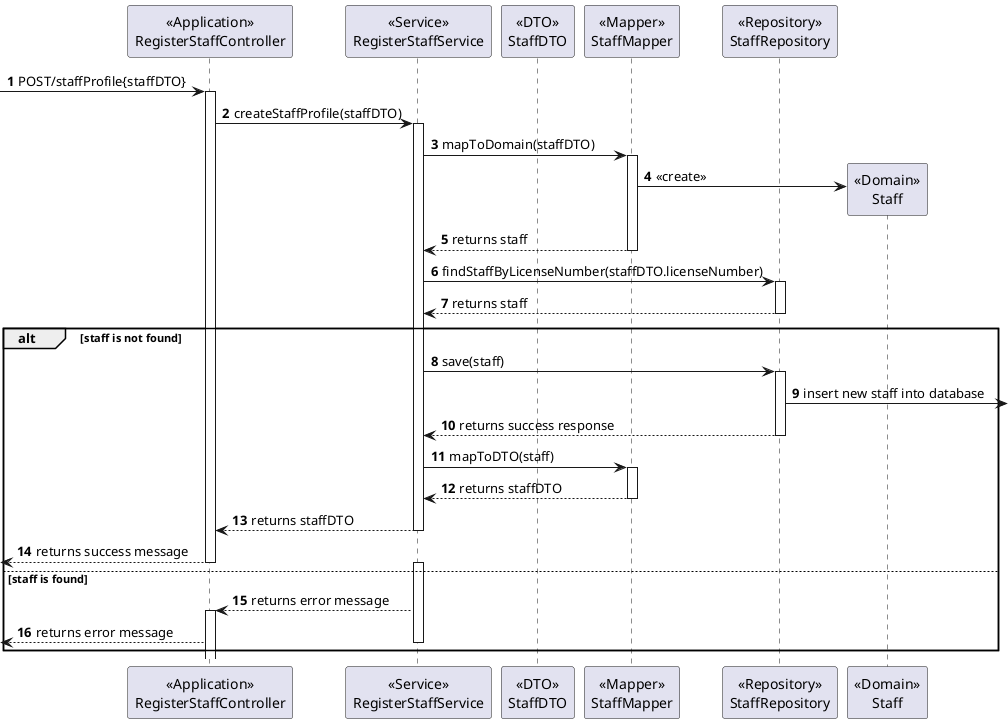 ﻿@startuml
'https://plantuml.com/sequence-diagram

autonumber
participant "<<Application>>\nRegisterStaffController" as ctrl
participant "<<Service>>\nRegisterStaffService" as svc
participant "<<DTO>>\nStaffDTO" as dto
participant "<<Mapper>>\nStaffMapper" as mapper
participant "<<Repository>>\nStaffRepository" as repo
participant "<<Domain>>\nStaff" as staff

-> ctrl:POST/staffProfile{staffDTO}
activate ctrl
ctrl -> svc: createStaffProfile(staffDTO)
activate svc
svc -> mapper: mapToDomain(staffDTO)
activate mapper
mapper -> staff**: <<create>>
mapper --> svc: returns staff
deactivate mapper
svc -> repo: findStaffByLicenseNumber(staffDTO.licenseNumber)
activate repo
repo --> svc: returns staff
deactivate repo
alt staff is not found
svc -> repo: save(staff)
activate repo
repo -> : insert new staff into database
repo --> svc: returns success response
deactivate repo
svc -> mapper: mapToDTO(staff)
activate mapper
mapper --> svc: returns staffDTO
deactivate mapper
svc --> ctrl: returns staffDTO
deactivate svc
<-- ctrl : returns success message
deactivate ctrl
else staff is found
activate svc
svc --> ctrl: returns error message
activate ctrl
<-- ctrl : returns error message
deactivate svc
end

@enduml